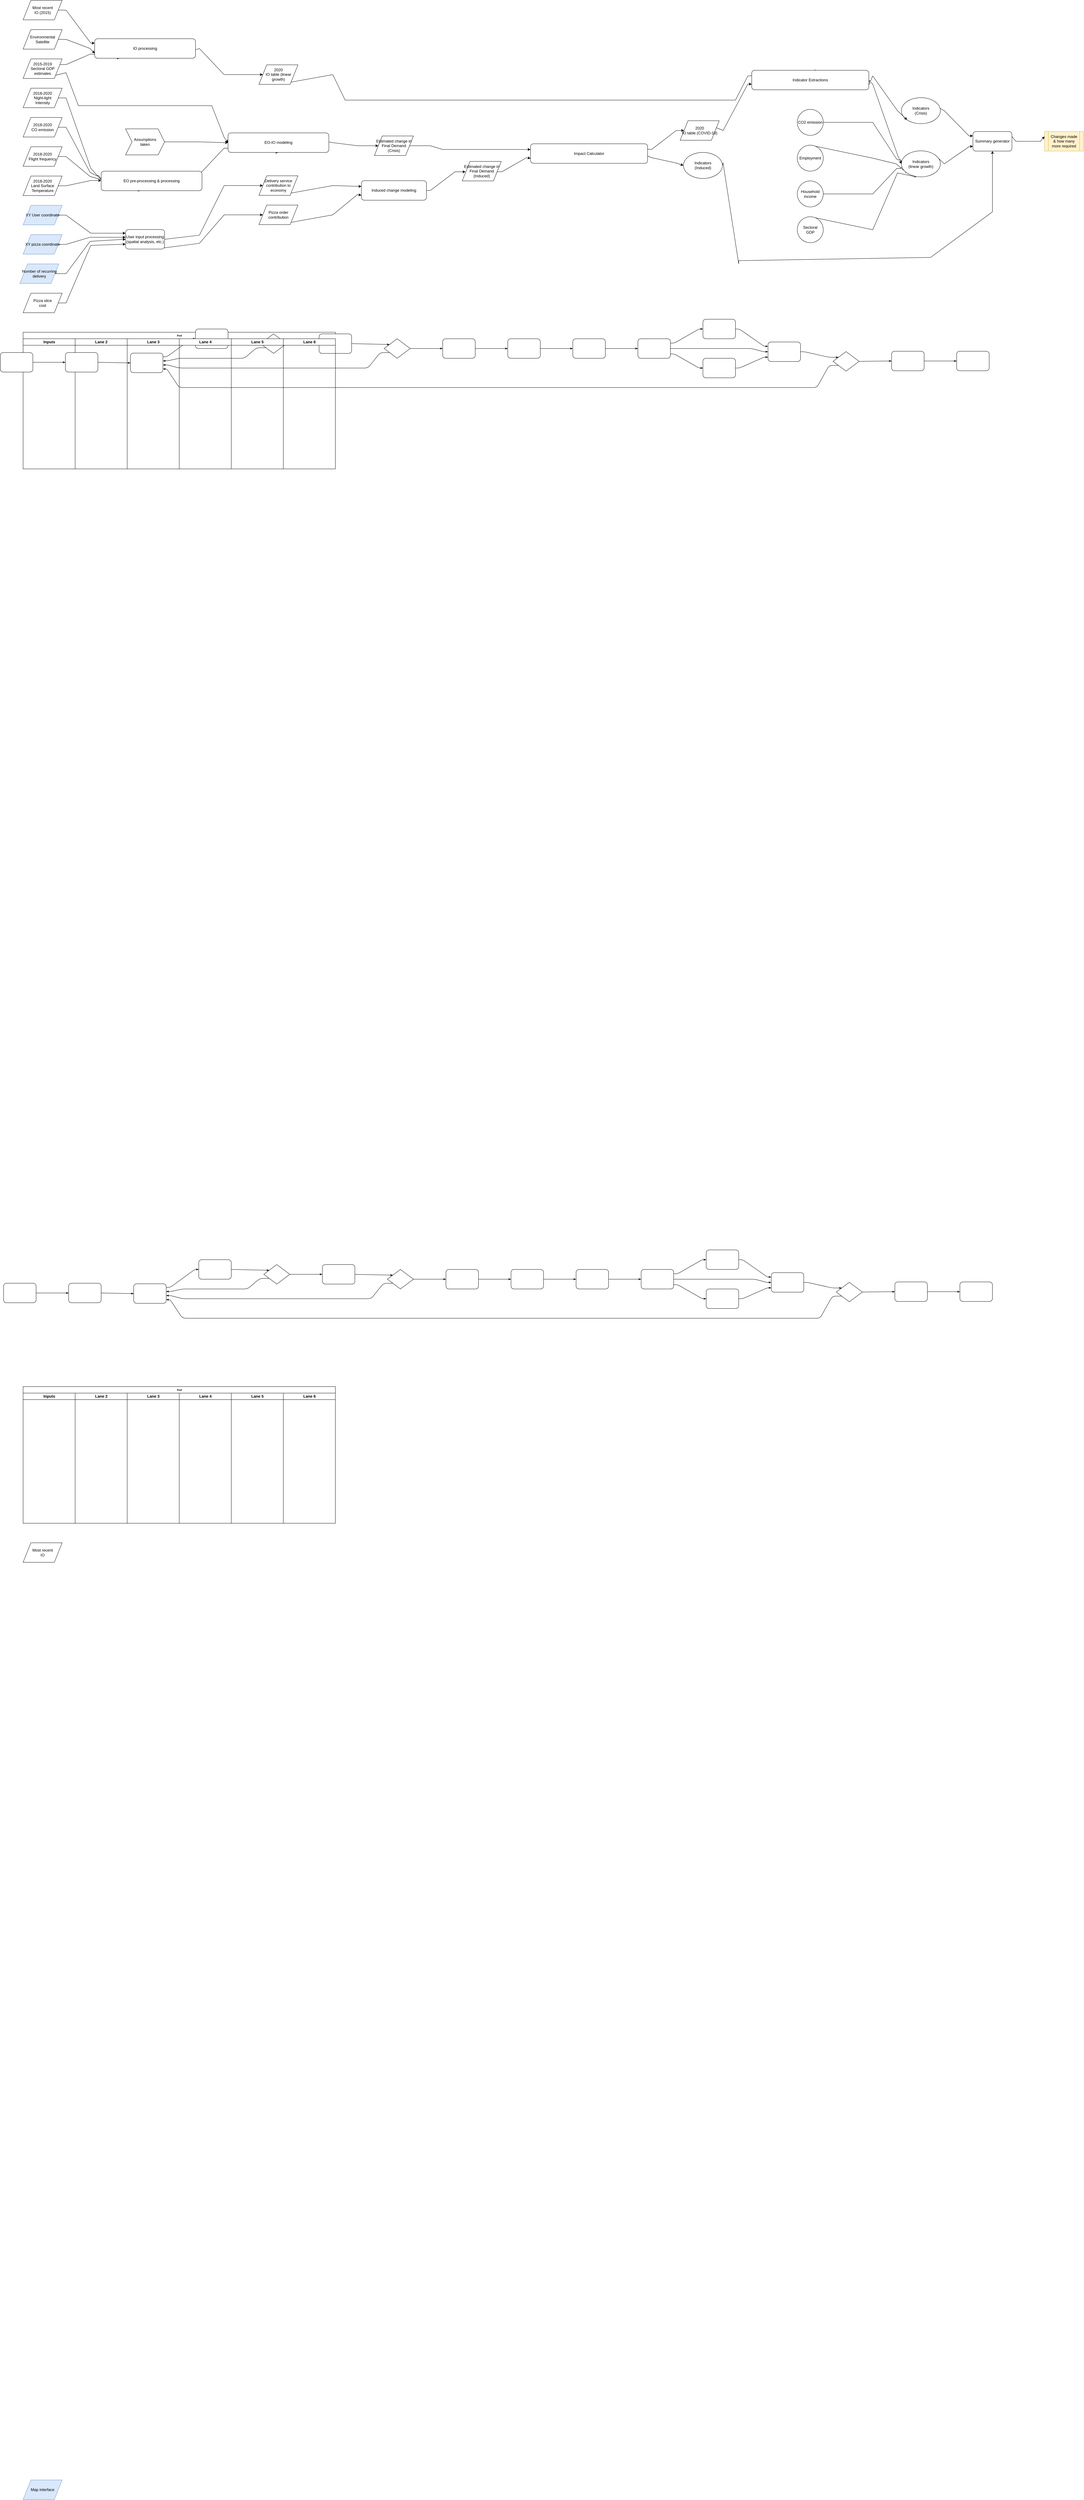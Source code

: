 <mxfile version="13.1.9" type="google"><diagram name="Page-1" id="74e2e168-ea6b-b213-b513-2b3c1d86103e"><mxGraphModel dx="3922" dy="762" grid="1" gridSize="10" guides="1" tooltips="1" connect="1" arrows="1" fold="1" page="1" pageScale="1" pageWidth="2500" pageHeight="1100" background="#ffffff" math="0" shadow="0"><root><mxCell id="0"/><mxCell id="1" parent="0"/><mxCell id="77e6c97f196da883-1" value="Pool" style="swimlane;html=1;childLayout=stackLayout;startSize=20;rounded=0;shadow=0;labelBackgroundColor=none;strokeWidth=1;fontFamily=Verdana;fontSize=8;align=center;" parent="1" vertex="1"><mxGeometry y="1560" width="960" height="420" as="geometry"/></mxCell><mxCell id="77e6c97f196da883-2" value="Inputs" style="swimlane;html=1;startSize=20;" parent="77e6c97f196da883-1" vertex="1"><mxGeometry y="20" width="160" height="400" as="geometry"/></mxCell><mxCell id="77e6c97f196da883-9" value="" style="rounded=1;whiteSpace=wrap;html=1;shadow=0;labelBackgroundColor=none;strokeWidth=1;fontFamily=Verdana;fontSize=8;align=center;" parent="77e6c97f196da883-2" vertex="1"><mxGeometry x="330" y="44.136" width="100" height="60" as="geometry"/></mxCell><mxCell id="77e6c97f196da883-10" value="" style="rounded=1;whiteSpace=wrap;html=1;shadow=0;labelBackgroundColor=none;strokeWidth=1;fontFamily=Verdana;fontSize=8;align=center;" parent="77e6c97f196da883-2" vertex="1"><mxGeometry x="2090" y="60" width="100" height="60" as="geometry"/></mxCell><mxCell id="77e6c97f196da883-26" style="edgeStyle=orthogonalEdgeStyle;rounded=1;html=1;labelBackgroundColor=none;startArrow=none;startFill=0;startSize=5;endArrow=classicThin;endFill=1;endSize=5;jettySize=auto;orthogonalLoop=1;strokeWidth=1;fontFamily=Verdana;fontSize=8;noEdgeStyle=1;orthogonal=1;jumpStyle=arc;" parent="77e6c97f196da883-1" source="77e6c97f196da883-8" target="77e6c97f196da883-11" edge="1"><mxGeometry relative="1" as="geometry"><Array as="points"><mxPoint x="42" y="92.408"/><mxPoint x="118" y="92.408"/></Array></mxGeometry></mxCell><mxCell id="77e6c97f196da883-27" style="edgeStyle=orthogonalEdgeStyle;rounded=1;html=1;labelBackgroundColor=none;startArrow=none;startFill=0;startSize=5;endArrow=classicThin;endFill=1;endSize=5;jettySize=auto;orthogonalLoop=1;strokeWidth=1;fontFamily=Verdana;fontSize=8;noEdgeStyle=1;orthogonal=1;jumpStyle=arc;" parent="77e6c97f196da883-1" source="77e6c97f196da883-11" target="77e6c97f196da883-9" edge="1"><mxGeometry relative="1" as="geometry"><Array as="points"><mxPoint x="242" y="92.408"/><mxPoint x="318" y="94.136"/></Array></mxGeometry></mxCell><mxCell id="77e6c97f196da883-28" style="edgeStyle=orthogonalEdgeStyle;rounded=1;html=1;labelBackgroundColor=none;startArrow=none;startFill=0;startSize=5;endArrow=classicThin;endFill=1;endSize=5;jettySize=auto;orthogonalLoop=1;strokeWidth=1;fontFamily=Verdana;fontSize=8;noEdgeStyle=1;orthogonal=1;jumpStyle=arc;" parent="77e6c97f196da883-1" source="77e6c97f196da883-9" target="77e6c97f196da883-12" edge="1"><mxGeometry relative="1" as="geometry"><Array as="points"><mxPoint x="442" y="75.386"/><mxPoint x="518" y="20"/></Array></mxGeometry></mxCell><mxCell id="77e6c97f196da883-30" style="edgeStyle=orthogonalEdgeStyle;rounded=1;html=1;labelBackgroundColor=none;startArrow=none;startFill=0;startSize=5;endArrow=classicThin;endFill=1;endSize=5;jettySize=auto;orthogonalLoop=1;strokeWidth=1;fontFamily=Verdana;fontSize=8;noEdgeStyle=1;orthogonal=1;jumpStyle=arc;" parent="77e6c97f196da883-1" source="77e6c97f196da883-13" target="77e6c97f196da883-9" edge="1"><mxGeometry relative="1" as="geometry"><Array as="points"><mxPoint x="718" y="47.5"/><mxPoint x="680" y="80"/><mxPoint x="480" y="80"/><mxPoint x="444" y="87.886"/></Array></mxGeometry></mxCell><mxCell id="77e6c97f196da883-31" style="edgeStyle=orthogonalEdgeStyle;rounded=1;html=1;labelBackgroundColor=none;startArrow=none;startFill=0;startSize=5;endArrow=classicThin;endFill=1;endSize=5;jettySize=auto;orthogonalLoop=1;strokeWidth=1;fontFamily=Verdana;fontSize=8;noEdgeStyle=1;orthogonal=1;jumpStyle=arc;" parent="77e6c97f196da883-1" source="77e6c97f196da883-16" target="77e6c97f196da883-9" edge="1"><mxGeometry relative="1" as="geometry"><Array as="points"><mxPoint x="1098" y="62.5"/><mxPoint x="1060" y="110"/><mxPoint x="860" y="110"/><mxPoint x="860" y="110"/><mxPoint x="680" y="110"/><mxPoint x="680" y="110"/><mxPoint x="480" y="110"/><mxPoint x="444" y="100.386"/></Array></mxGeometry></mxCell><mxCell id="77e6c97f196da883-32" style="edgeStyle=orthogonalEdgeStyle;rounded=1;html=1;labelBackgroundColor=none;startArrow=none;startFill=0;startSize=5;endArrow=classicThin;endFill=1;endSize=5;jettySize=auto;orthogonalLoop=1;strokeWidth=1;fontFamily=Verdana;fontSize=8;noEdgeStyle=1;orthogonal=1;jumpStyle=arc;" parent="77e6c97f196da883-1" source="77e6c97f196da883-20" target="77e6c97f196da883-9" edge="1"><mxGeometry relative="1" as="geometry"><Array as="points"><mxPoint x="2478" y="102.002"/><mxPoint x="2440" y="170"/><mxPoint x="2240" y="170"/><mxPoint x="2240" y="170"/><mxPoint x="2040" y="170"/><mxPoint x="2040" y="170"/><mxPoint x="1840" y="170"/><mxPoint x="1840" y="170"/><mxPoint x="1640" y="170"/><mxPoint x="1640" y="170"/><mxPoint x="1440" y="170"/><mxPoint x="1440" y="170"/><mxPoint x="1240" y="170"/><mxPoint x="1240" y="170"/><mxPoint x="1060" y="170"/><mxPoint x="1060" y="170"/><mxPoint x="860" y="170"/><mxPoint x="860" y="170"/><mxPoint x="680" y="170"/><mxPoint x="680" y="170"/><mxPoint x="480" y="170"/><mxPoint x="442" y="112.886"/></Array></mxGeometry></mxCell><mxCell id="77e6c97f196da883-33" style="edgeStyle=orthogonalEdgeStyle;rounded=1;html=1;labelBackgroundColor=none;startArrow=none;startFill=0;startSize=5;endArrow=classicThin;endFill=1;endSize=5;jettySize=auto;orthogonalLoop=1;strokeWidth=1;fontFamily=Verdana;fontSize=8;noEdgeStyle=1;orthogonal=1;jumpStyle=arc;" parent="77e6c97f196da883-1" source="77e6c97f196da883-13" target="77e6c97f196da883-15" edge="1"><mxGeometry relative="1" as="geometry"><Array as="points"><mxPoint x="822" y="35"/><mxPoint x="898" y="35"/></Array></mxGeometry></mxCell><mxCell id="77e6c97f196da883-39" style="edgeStyle=orthogonalEdgeStyle;rounded=1;html=1;labelBackgroundColor=none;startArrow=none;startFill=0;startSize=5;endArrow=classicThin;endFill=1;endSize=5;jettySize=auto;orthogonalLoop=1;strokeWidth=1;fontFamily=Verdana;fontSize=8;noEdgeStyle=1;orthogonal=1;jumpStyle=arc;" parent="77e6c97f196da883-1" source="77e6c97f196da883-20" target="77e6c97f196da883-23" edge="1"><mxGeometry relative="1" as="geometry"><Array as="points"><mxPoint x="2582" y="89.502"/><mxPoint x="2658" y="88.354"/></Array></mxGeometry></mxCell><mxCell id="77e6c97f196da883-40" style="edgeStyle=orthogonalEdgeStyle;rounded=1;html=1;labelBackgroundColor=none;startArrow=none;startFill=0;startSize=5;endArrow=classicThin;endFill=1;endSize=5;jettySize=auto;orthogonalLoop=1;strokeWidth=1;fontFamily=Verdana;fontSize=8;noEdgeStyle=1;orthogonal=1;jumpStyle=arc;" parent="77e6c97f196da883-1" source="77e6c97f196da883-23" target="77e6c97f196da883-24" edge="1"><mxGeometry relative="1" as="geometry"><Array as="points"><mxPoint x="2782" y="88.354"/><mxPoint x="2858" y="88.354"/></Array></mxGeometry></mxCell><mxCell id="107ba76e4e335f99-1" style="edgeStyle=orthogonalEdgeStyle;rounded=1;html=1;labelBackgroundColor=none;startArrow=none;startFill=0;startSize=5;endArrow=classicThin;endFill=1;endSize=5;jettySize=auto;orthogonalLoop=1;strokeWidth=1;fontFamily=Verdana;fontSize=8;noEdgeStyle=1;orthogonal=1;jumpStyle=arc;" parent="77e6c97f196da883-1" source="77e6c97f196da883-17" target="77e6c97f196da883-18" edge="1"><mxGeometry relative="1" as="geometry"><Array as="points"><mxPoint x="1402" y="50"/><mxPoint x="1478" y="50"/></Array></mxGeometry></mxCell><mxCell id="107ba76e4e335f99-2" style="edgeStyle=orthogonalEdgeStyle;rounded=1;html=1;labelBackgroundColor=none;startArrow=none;startFill=0;startSize=5;endArrow=classicThin;endFill=1;endSize=5;jettySize=auto;orthogonalLoop=1;strokeWidth=1;fontFamily=Verdana;fontSize=8;noEdgeStyle=1;orthogonal=1;jumpStyle=arc;" parent="77e6c97f196da883-1" source="77e6c97f196da883-22" target="77e6c97f196da883-14" edge="1"><mxGeometry relative="1" as="geometry"><Array as="points"><mxPoint x="2002" y="33.333"/><mxPoint x="2078" y="-10"/></Array></mxGeometry></mxCell><mxCell id="107ba76e4e335f99-3" style="edgeStyle=orthogonalEdgeStyle;rounded=1;html=1;labelBackgroundColor=none;startArrow=none;startFill=0;startSize=5;endArrow=classicThin;endFill=1;endSize=5;jettySize=auto;orthogonalLoop=1;strokeColor=#000000;strokeWidth=1;fontFamily=Verdana;fontSize=8;fontColor=#000000;noEdgeStyle=1;orthogonal=1;jumpStyle=arc;" parent="77e6c97f196da883-1" source="77e6c97f196da883-22" target="77e6c97f196da883-19" edge="1"><mxGeometry relative="1" as="geometry"><Array as="points"><mxPoint x="2004" y="50"/><mxPoint x="2040" y="50"/><mxPoint x="2240" y="50"/><mxPoint x="2276" y="59.876"/></Array></mxGeometry></mxCell><mxCell id="107ba76e4e335f99-4" style="edgeStyle=orthogonalEdgeStyle;rounded=1;html=1;labelBackgroundColor=none;startArrow=none;startFill=0;startSize=5;endArrow=classicThin;endFill=1;endSize=5;jettySize=auto;orthogonalLoop=1;strokeWidth=1;fontFamily=Verdana;fontSize=8;noEdgeStyle=1;orthogonal=1;jumpStyle=arc;" parent="77e6c97f196da883-1" source="77e6c97f196da883-22" target="77e6c97f196da883-10" edge="1"><mxGeometry relative="1" as="geometry"><Array as="points"><mxPoint x="2002" y="66.667"/><mxPoint x="2078" y="110"/></Array></mxGeometry></mxCell><mxCell id="107ba76e4e335f99-5" style="edgeStyle=orthogonalEdgeStyle;rounded=1;html=1;labelBackgroundColor=none;startArrow=none;startFill=0;startSize=5;endArrow=classicThin;endFill=1;endSize=5;jettySize=auto;orthogonalLoop=1;strokeWidth=1;fontFamily=Verdana;fontSize=8;noEdgeStyle=1;orthogonal=1;jumpStyle=arc;" parent="77e6c97f196da883-1" source="77e6c97f196da883-10" target="77e6c97f196da883-19" edge="1"><mxGeometry relative="1" as="geometry"><Array as="points"><mxPoint x="2202" y="110"/><mxPoint x="2278" y="76.542"/></Array></mxGeometry></mxCell><mxCell id="107ba76e4e335f99-6" style="edgeStyle=orthogonalEdgeStyle;rounded=1;html=1;labelBackgroundColor=none;startArrow=none;startFill=0;startSize=5;endArrow=classicThin;endFill=1;endSize=5;jettySize=auto;orthogonalLoop=1;strokeWidth=1;fontFamily=Verdana;fontSize=8;noEdgeStyle=1;orthogonal=1;jumpStyle=arc;" parent="77e6c97f196da883-1" source="77e6c97f196da883-14" target="77e6c97f196da883-19" edge="1"><mxGeometry relative="1" as="geometry"><Array as="points"><mxPoint x="2202" y="-10"/><mxPoint x="2278" y="43.209"/></Array></mxGeometry></mxCell><mxCell id="77e6c97f196da883-3" value="Lane 2" style="swimlane;html=1;startSize=20;" parent="77e6c97f196da883-1" vertex="1"><mxGeometry x="160" y="20" width="160" height="400" as="geometry"/></mxCell><mxCell id="77e6c97f196da883-11" value="" style="rounded=1;whiteSpace=wrap;html=1;shadow=0;labelBackgroundColor=none;strokeWidth=1;fontFamily=Verdana;fontSize=8;align=center;" parent="77e6c97f196da883-3" vertex="1"><mxGeometry x="-30" y="42.408" width="100" height="60" as="geometry"/></mxCell><mxCell id="77e6c97f196da883-4" value="Lane 3" style="swimlane;html=1;startSize=20;" parent="77e6c97f196da883-1" vertex="1"><mxGeometry x="320" y="20" width="160" height="400" as="geometry"/></mxCell><mxCell id="77e6c97f196da883-12" value="" style="rounded=1;whiteSpace=wrap;html=1;shadow=0;labelBackgroundColor=none;strokeWidth=1;fontFamily=Verdana;fontSize=8;align=center;" parent="77e6c97f196da883-4" vertex="1"><mxGeometry x="210" y="-30" width="100" height="60" as="geometry"/></mxCell><mxCell id="77e6c97f196da883-13" value="" style="rhombus;whiteSpace=wrap;html=1;rounded=0;shadow=0;labelBackgroundColor=none;strokeWidth=1;fontFamily=Verdana;fontSize=8;align=center;" parent="77e6c97f196da883-4" vertex="1"><mxGeometry x="410" y="-15" width="80" height="60" as="geometry"/></mxCell><mxCell id="77e6c97f196da883-14" value="" style="rounded=1;whiteSpace=wrap;html=1;shadow=0;labelBackgroundColor=none;strokeWidth=1;fontFamily=Verdana;fontSize=8;align=center;" parent="77e6c97f196da883-4" vertex="1"><mxGeometry x="1770" y="-60" width="100" height="60" as="geometry"/></mxCell><mxCell id="77e6c97f196da883-29" style="edgeStyle=orthogonalEdgeStyle;rounded=1;html=1;labelBackgroundColor=none;startArrow=none;startFill=0;startSize=5;endArrow=classicThin;endFill=1;endSize=5;jettySize=auto;orthogonalLoop=1;strokeWidth=1;fontFamily=Verdana;fontSize=8;noEdgeStyle=1;orthogonal=1;jumpStyle=arc;" parent="77e6c97f196da883-4" source="77e6c97f196da883-12" target="77e6c97f196da883-13" edge="1"><mxGeometry relative="1" as="geometry"><Array as="points"><mxPoint x="322"/><mxPoint x="398" y="2.5"/></Array></mxGeometry></mxCell><mxCell id="77e6c97f196da883-5" value="Lane 4" style="swimlane;html=1;startSize=20;" parent="77e6c97f196da883-1" vertex="1"><mxGeometry x="480" y="20" width="160" height="400" as="geometry"/></mxCell><mxCell id="77e6c97f196da883-8" value="" style="rounded=1;whiteSpace=wrap;html=1;shadow=0;labelBackgroundColor=none;strokeWidth=1;fontFamily=Verdana;fontSize=8;align=center;" parent="77e6c97f196da883-5" vertex="1"><mxGeometry x="-550" y="42.408" width="100" height="60" as="geometry"/></mxCell><mxCell id="77e6c97f196da883-15" value="" style="rounded=1;whiteSpace=wrap;html=1;shadow=0;labelBackgroundColor=none;strokeWidth=1;fontFamily=Verdana;fontSize=8;align=center;" parent="77e6c97f196da883-5" vertex="1"><mxGeometry x="430" y="-15" width="100" height="60" as="geometry"/></mxCell><mxCell id="77e6c97f196da883-16" value="" style="rhombus;whiteSpace=wrap;html=1;rounded=0;shadow=0;labelBackgroundColor=none;strokeWidth=1;fontFamily=Verdana;fontSize=8;align=center;" parent="77e6c97f196da883-5" vertex="1"><mxGeometry x="630" width="80" height="60" as="geometry"/></mxCell><mxCell id="77e6c97f196da883-17" value="" style="rounded=1;whiteSpace=wrap;html=1;shadow=0;labelBackgroundColor=none;strokeWidth=1;fontFamily=Verdana;fontSize=8;align=center;" parent="77e6c97f196da883-5" vertex="1"><mxGeometry x="810" width="100" height="60" as="geometry"/></mxCell><mxCell id="77e6c97f196da883-19" value="" style="rounded=1;whiteSpace=wrap;html=1;shadow=0;labelBackgroundColor=none;strokeWidth=1;fontFamily=Verdana;fontSize=8;align=center;" parent="77e6c97f196da883-5" vertex="1"><mxGeometry x="1810" y="9.876" width="100" height="60" as="geometry"/></mxCell><mxCell id="77e6c97f196da883-20" value="" style="rhombus;whiteSpace=wrap;html=1;rounded=0;shadow=0;labelBackgroundColor=none;strokeWidth=1;fontFamily=Verdana;fontSize=8;align=center;" parent="77e6c97f196da883-5" vertex="1"><mxGeometry x="2010" y="39.502" width="80" height="60" as="geometry"/></mxCell><mxCell id="77e6c97f196da883-34" style="edgeStyle=orthogonalEdgeStyle;rounded=1;html=1;labelBackgroundColor=none;startArrow=none;startFill=0;startSize=5;endArrow=classicThin;endFill=1;endSize=5;jettySize=auto;orthogonalLoop=1;strokeColor=#000000;strokeWidth=1;fontFamily=Verdana;fontSize=8;fontColor=#000000;noEdgeStyle=1;orthogonal=1;jumpStyle=arc;" parent="77e6c97f196da883-5" source="77e6c97f196da883-15" target="77e6c97f196da883-16" edge="1"><mxGeometry relative="1" as="geometry"><Array as="points"><mxPoint x="542" y="15"/><mxPoint x="618" y="17.5"/></Array></mxGeometry></mxCell><mxCell id="77e6c97f196da883-35" style="edgeStyle=orthogonalEdgeStyle;rounded=1;html=1;labelBackgroundColor=none;startArrow=none;startFill=0;startSize=5;endArrow=classicThin;endFill=1;endSize=5;jettySize=auto;orthogonalLoop=1;strokeWidth=1;fontFamily=Verdana;fontSize=8;noEdgeStyle=1;orthogonal=1;jumpStyle=arc;" parent="77e6c97f196da883-5" source="77e6c97f196da883-16" target="77e6c97f196da883-17" edge="1"><mxGeometry relative="1" as="geometry"><Array as="points"><mxPoint x="722" y="30"/><mxPoint x="798" y="30"/></Array></mxGeometry></mxCell><mxCell id="77e6c97f196da883-36" style="edgeStyle=orthogonalEdgeStyle;rounded=1;html=1;labelBackgroundColor=none;startArrow=none;startFill=0;startSize=5;endArrow=classicThin;endFill=1;endSize=5;jettySize=auto;orthogonalLoop=1;strokeWidth=1;fontFamily=Verdana;fontSize=8;noEdgeStyle=1;orthogonal=1;jumpStyle=arc;" parent="77e6c97f196da883-5" source="77e6c97f196da883-19" target="77e6c97f196da883-20" edge="1"><mxGeometry relative="1" as="geometry"><Array as="points"><mxPoint x="1922" y="39.876"/><mxPoint x="1998" y="57.002"/></Array></mxGeometry></mxCell><mxCell id="77e6c97f196da883-6" value="Lane 5" style="swimlane;html=1;startSize=20;" parent="77e6c97f196da883-1" vertex="1"><mxGeometry x="640" y="20" width="160" height="400" as="geometry"/></mxCell><mxCell id="77e6c97f196da883-18" value="" style="rounded=1;whiteSpace=wrap;html=1;shadow=0;labelBackgroundColor=none;strokeWidth=1;fontFamily=Verdana;fontSize=8;align=center;" parent="77e6c97f196da883-6" vertex="1"><mxGeometry x="850" width="100" height="60" as="geometry"/></mxCell><mxCell id="77e6c97f196da883-21" value="" style="rounded=1;whiteSpace=wrap;html=1;shadow=0;labelBackgroundColor=none;strokeWidth=1;fontFamily=Verdana;fontSize=8;align=center;" parent="77e6c97f196da883-6" vertex="1"><mxGeometry x="1050" width="100" height="60" as="geometry"/></mxCell><mxCell id="77e6c97f196da883-22" value="" style="rounded=1;whiteSpace=wrap;html=1;shadow=0;labelBackgroundColor=none;strokeWidth=1;fontFamily=Verdana;fontSize=8;align=center;" parent="77e6c97f196da883-6" vertex="1"><mxGeometry x="1250" width="100" height="60" as="geometry"/></mxCell><mxCell id="77e6c97f196da883-23" value="" style="rounded=1;whiteSpace=wrap;html=1;shadow=0;labelBackgroundColor=none;strokeWidth=1;fontFamily=Verdana;fontSize=8;align=center;" parent="77e6c97f196da883-6" vertex="1"><mxGeometry x="2030" y="38.354" width="100" height="60" as="geometry"/></mxCell><mxCell id="77e6c97f196da883-37" style="edgeStyle=orthogonalEdgeStyle;rounded=1;html=1;labelBackgroundColor=none;startArrow=none;startFill=0;startSize=5;endArrow=classicThin;endFill=1;endSize=5;jettySize=auto;orthogonalLoop=1;strokeWidth=1;fontFamily=Verdana;fontSize=8;noEdgeStyle=1;orthogonal=1;jumpStyle=arc;" parent="77e6c97f196da883-6" source="77e6c97f196da883-18" target="77e6c97f196da883-21" edge="1"><mxGeometry relative="1" as="geometry"><Array as="points"><mxPoint x="962" y="30"/><mxPoint x="1038" y="30"/></Array></mxGeometry></mxCell><mxCell id="77e6c97f196da883-38" style="edgeStyle=orthogonalEdgeStyle;rounded=1;html=1;labelBackgroundColor=none;startArrow=none;startFill=0;startSize=5;endArrow=classicThin;endFill=1;endSize=5;jettySize=auto;orthogonalLoop=1;strokeWidth=1;fontFamily=Verdana;fontSize=8;noEdgeStyle=1;orthogonal=1;jumpStyle=arc;" parent="77e6c97f196da883-6" source="77e6c97f196da883-21" target="77e6c97f196da883-22" edge="1"><mxGeometry relative="1" as="geometry"><Array as="points"><mxPoint x="1162" y="30"/><mxPoint x="1238" y="30"/></Array></mxGeometry></mxCell><mxCell id="77e6c97f196da883-7" value="Lane 6" style="swimlane;html=1;startSize=20;" parent="77e6c97f196da883-1" vertex="1"><mxGeometry x="800" y="20" width="160" height="400" as="geometry"/></mxCell><mxCell id="77e6c97f196da883-24" value="" style="rounded=1;whiteSpace=wrap;html=1;shadow=0;labelBackgroundColor=none;strokeWidth=1;fontFamily=Verdana;fontSize=8;align=center;" parent="77e6c97f196da883-7" vertex="1"><mxGeometry x="2070" y="38.354" width="100" height="60" as="geometry"/></mxCell><mxCell id="MvzuVaseZckby7HME6ZV-96" style="edgeStyle=orthogonalEdgeStyle;rounded=0;orthogonalLoop=1;jettySize=auto;html=1;exitX=1;exitY=0.5;exitDx=0;exitDy=0;entryX=0;entryY=0.75;entryDx=0;entryDy=0;noEdgeStyle=1;orthogonal=1;jumpStyle=arc;" edge="1" parent="1" source="MvzuVaseZckby7HME6ZV-2" target="MvzuVaseZckby7HME6ZV-82"><mxGeometry relative="1" as="geometry"><Array as="points"><mxPoint x="132" y="660"/><mxPoint x="206" y="688.036"/></Array></mxGeometry></mxCell><mxCell id="MvzuVaseZckby7HME6ZV-2" value="Environmental&lt;br&gt;Satellite" style="shape=parallelogram;perimeter=parallelogramPerimeter;whiteSpace=wrap;html=1;" vertex="1" parent="1"><mxGeometry y="630" width="120" height="60" as="geometry"/></mxCell><mxCell id="MvzuVaseZckby7HME6ZV-89" style="edgeStyle=orthogonalEdgeStyle;rounded=0;orthogonalLoop=1;jettySize=auto;html=1;exitX=1;exitY=0.5;exitDx=0;exitDy=0;noEdgeStyle=1;orthogonal=1;jumpStyle=arc;" edge="1" parent="1" source="MvzuVaseZckby7HME6ZV-3" target="MvzuVaseZckby7HME6ZV-85"><mxGeometry relative="1" as="geometry"><Array as="points"><mxPoint x="132" y="1110"/><mxPoint x="208" y="1093.75"/></Array></mxGeometry></mxCell><mxCell id="MvzuVaseZckby7HME6ZV-3" value="2018-2020&lt;br&gt;Land Surface&lt;br&gt;Temperature" style="shape=parallelogram;perimeter=parallelogramPerimeter;whiteSpace=wrap;html=1;" vertex="1" parent="1"><mxGeometry y="1080" width="120" height="60" as="geometry"/></mxCell><mxCell id="MvzuVaseZckby7HME6ZV-4" value="Pool" style="swimlane;html=1;childLayout=stackLayout;startSize=20;rounded=0;shadow=0;labelBackgroundColor=none;strokeWidth=1;fontFamily=Verdana;fontSize=8;align=center;" vertex="1" parent="1"><mxGeometry y="4800" width="960" height="420" as="geometry"/></mxCell><mxCell id="MvzuVaseZckby7HME6ZV-5" value="Inputs" style="swimlane;html=1;startSize=20;" vertex="1" parent="MvzuVaseZckby7HME6ZV-4"><mxGeometry y="20" width="160" height="400" as="geometry"/></mxCell><mxCell id="MvzuVaseZckby7HME6ZV-6" value="" style="rounded=1;whiteSpace=wrap;html=1;shadow=0;labelBackgroundColor=none;strokeWidth=1;fontFamily=Verdana;fontSize=8;align=center;" vertex="1" parent="MvzuVaseZckby7HME6ZV-5"><mxGeometry x="340" y="-335.864" width="100" height="60" as="geometry"/></mxCell><mxCell id="MvzuVaseZckby7HME6ZV-7" value="" style="rounded=1;whiteSpace=wrap;html=1;shadow=0;labelBackgroundColor=none;strokeWidth=1;fontFamily=Verdana;fontSize=8;align=center;" vertex="1" parent="MvzuVaseZckby7HME6ZV-5"><mxGeometry x="2100" y="-320" width="100" height="60" as="geometry"/></mxCell><mxCell id="MvzuVaseZckby7HME6ZV-8" value="Most recent&lt;br&gt;IO" style="shape=parallelogram;perimeter=parallelogramPerimeter;whiteSpace=wrap;html=1;" vertex="1" parent="MvzuVaseZckby7HME6ZV-5"><mxGeometry y="460" width="120" height="60" as="geometry"/></mxCell><mxCell id="MvzuVaseZckby7HME6ZV-9" style="edgeStyle=orthogonalEdgeStyle;rounded=1;html=1;labelBackgroundColor=none;startArrow=none;startFill=0;startSize=5;endArrow=classicThin;endFill=1;endSize=5;jettySize=auto;orthogonalLoop=1;strokeWidth=1;fontFamily=Verdana;fontSize=8;noEdgeStyle=1;orthogonal=1;jumpStyle=arc;" edge="1" parent="MvzuVaseZckby7HME6ZV-4" source="MvzuVaseZckby7HME6ZV-32" target="MvzuVaseZckby7HME6ZV-25"><mxGeometry relative="1" as="geometry"><Array as="points"><mxPoint x="52" y="-287.592"/><mxPoint x="128" y="-287.592"/></Array></mxGeometry></mxCell><mxCell id="MvzuVaseZckby7HME6ZV-10" style="edgeStyle=orthogonalEdgeStyle;rounded=1;html=1;labelBackgroundColor=none;startArrow=none;startFill=0;startSize=5;endArrow=classicThin;endFill=1;endSize=5;jettySize=auto;orthogonalLoop=1;strokeWidth=1;fontFamily=Verdana;fontSize=8;noEdgeStyle=1;orthogonal=1;jumpStyle=arc;" edge="1" parent="MvzuVaseZckby7HME6ZV-4" source="MvzuVaseZckby7HME6ZV-25" target="MvzuVaseZckby7HME6ZV-6"><mxGeometry relative="1" as="geometry"><Array as="points"><mxPoint x="252" y="-287.592"/><mxPoint x="328" y="-285.864"/></Array></mxGeometry></mxCell><mxCell id="MvzuVaseZckby7HME6ZV-11" style="edgeStyle=orthogonalEdgeStyle;rounded=1;html=1;labelBackgroundColor=none;startArrow=none;startFill=0;startSize=5;endArrow=classicThin;endFill=1;endSize=5;jettySize=auto;orthogonalLoop=1;strokeWidth=1;fontFamily=Verdana;fontSize=8;noEdgeStyle=1;orthogonal=1;jumpStyle=arc;" edge="1" parent="MvzuVaseZckby7HME6ZV-4" source="MvzuVaseZckby7HME6ZV-6" target="MvzuVaseZckby7HME6ZV-27"><mxGeometry relative="1" as="geometry"><Array as="points"><mxPoint x="452" y="-304.614"/><mxPoint x="528" y="-360"/></Array></mxGeometry></mxCell><mxCell id="MvzuVaseZckby7HME6ZV-12" style="edgeStyle=orthogonalEdgeStyle;rounded=1;html=1;labelBackgroundColor=none;startArrow=none;startFill=0;startSize=5;endArrow=classicThin;endFill=1;endSize=5;jettySize=auto;orthogonalLoop=1;strokeWidth=1;fontFamily=Verdana;fontSize=8;noEdgeStyle=1;orthogonal=1;jumpStyle=arc;" edge="1" parent="MvzuVaseZckby7HME6ZV-4" source="MvzuVaseZckby7HME6ZV-28" target="MvzuVaseZckby7HME6ZV-6"><mxGeometry relative="1" as="geometry"><Array as="points"><mxPoint x="728" y="-332.5"/><mxPoint x="690" y="-300"/><mxPoint x="490" y="-300"/><mxPoint x="454" y="-292.114"/></Array></mxGeometry></mxCell><mxCell id="MvzuVaseZckby7HME6ZV-13" style="edgeStyle=orthogonalEdgeStyle;rounded=1;html=1;labelBackgroundColor=none;startArrow=none;startFill=0;startSize=5;endArrow=classicThin;endFill=1;endSize=5;jettySize=auto;orthogonalLoop=1;strokeWidth=1;fontFamily=Verdana;fontSize=8;noEdgeStyle=1;orthogonal=1;jumpStyle=arc;" edge="1" parent="MvzuVaseZckby7HME6ZV-4" source="MvzuVaseZckby7HME6ZV-34" target="MvzuVaseZckby7HME6ZV-6"><mxGeometry relative="1" as="geometry"><Array as="points"><mxPoint x="1108" y="-317.5"/><mxPoint x="1070" y="-270"/><mxPoint x="870" y="-270"/><mxPoint x="870" y="-270"/><mxPoint x="690" y="-270"/><mxPoint x="690" y="-270"/><mxPoint x="490" y="-270"/><mxPoint x="454" y="-279.614"/></Array></mxGeometry></mxCell><mxCell id="MvzuVaseZckby7HME6ZV-14" style="edgeStyle=orthogonalEdgeStyle;rounded=1;html=1;labelBackgroundColor=none;startArrow=none;startFill=0;startSize=5;endArrow=classicThin;endFill=1;endSize=5;jettySize=auto;orthogonalLoop=1;strokeWidth=1;fontFamily=Verdana;fontSize=8;noEdgeStyle=1;orthogonal=1;jumpStyle=arc;" edge="1" parent="MvzuVaseZckby7HME6ZV-4" source="MvzuVaseZckby7HME6ZV-37" target="MvzuVaseZckby7HME6ZV-6"><mxGeometry relative="1" as="geometry"><Array as="points"><mxPoint x="2488" y="-277.998"/><mxPoint x="2450" y="-210"/><mxPoint x="2250" y="-210"/><mxPoint x="2250" y="-210"/><mxPoint x="2050" y="-210"/><mxPoint x="2050" y="-210"/><mxPoint x="1850" y="-210"/><mxPoint x="1850" y="-210"/><mxPoint x="1650" y="-210"/><mxPoint x="1650" y="-210"/><mxPoint x="1450" y="-210"/><mxPoint x="1450" y="-210"/><mxPoint x="1250" y="-210"/><mxPoint x="1250" y="-210"/><mxPoint x="1070" y="-210"/><mxPoint x="1070" y="-210"/><mxPoint x="870" y="-210"/><mxPoint x="870" y="-210"/><mxPoint x="690" y="-210"/><mxPoint x="690" y="-210"/><mxPoint x="490" y="-210"/><mxPoint x="452" y="-267.114"/></Array></mxGeometry></mxCell><mxCell id="MvzuVaseZckby7HME6ZV-15" style="edgeStyle=orthogonalEdgeStyle;rounded=1;html=1;labelBackgroundColor=none;startArrow=none;startFill=0;startSize=5;endArrow=classicThin;endFill=1;endSize=5;jettySize=auto;orthogonalLoop=1;strokeWidth=1;fontFamily=Verdana;fontSize=8;noEdgeStyle=1;orthogonal=1;jumpStyle=arc;" edge="1" parent="MvzuVaseZckby7HME6ZV-4" source="MvzuVaseZckby7HME6ZV-28" target="MvzuVaseZckby7HME6ZV-33"><mxGeometry relative="1" as="geometry"><Array as="points"><mxPoint x="832" y="-345"/><mxPoint x="908" y="-345"/></Array></mxGeometry></mxCell><mxCell id="MvzuVaseZckby7HME6ZV-16" style="edgeStyle=orthogonalEdgeStyle;rounded=1;html=1;labelBackgroundColor=none;startArrow=none;startFill=0;startSize=5;endArrow=classicThin;endFill=1;endSize=5;jettySize=auto;orthogonalLoop=1;strokeWidth=1;fontFamily=Verdana;fontSize=8;noEdgeStyle=1;orthogonal=1;jumpStyle=arc;" edge="1" parent="MvzuVaseZckby7HME6ZV-4" source="MvzuVaseZckby7HME6ZV-37" target="MvzuVaseZckby7HME6ZV-45"><mxGeometry relative="1" as="geometry"><Array as="points"><mxPoint x="2592" y="-290.498"/><mxPoint x="2668" y="-291.646"/></Array></mxGeometry></mxCell><mxCell id="MvzuVaseZckby7HME6ZV-17" style="edgeStyle=orthogonalEdgeStyle;rounded=1;html=1;labelBackgroundColor=none;startArrow=none;startFill=0;startSize=5;endArrow=classicThin;endFill=1;endSize=5;jettySize=auto;orthogonalLoop=1;strokeWidth=1;fontFamily=Verdana;fontSize=8;noEdgeStyle=1;orthogonal=1;jumpStyle=arc;" edge="1" parent="MvzuVaseZckby7HME6ZV-4" source="MvzuVaseZckby7HME6ZV-45" target="MvzuVaseZckby7HME6ZV-49"><mxGeometry relative="1" as="geometry"><Array as="points"><mxPoint x="2792" y="-291.646"/><mxPoint x="2868" y="-291.646"/></Array></mxGeometry></mxCell><mxCell id="MvzuVaseZckby7HME6ZV-18" style="edgeStyle=orthogonalEdgeStyle;rounded=1;html=1;labelBackgroundColor=none;startArrow=none;startFill=0;startSize=5;endArrow=classicThin;endFill=1;endSize=5;jettySize=auto;orthogonalLoop=1;strokeWidth=1;fontFamily=Verdana;fontSize=8;noEdgeStyle=1;orthogonal=1;jumpStyle=arc;" edge="1" parent="MvzuVaseZckby7HME6ZV-4" source="MvzuVaseZckby7HME6ZV-35" target="MvzuVaseZckby7HME6ZV-42"><mxGeometry relative="1" as="geometry"><Array as="points"><mxPoint x="1412" y="-330"/><mxPoint x="1488" y="-330"/></Array></mxGeometry></mxCell><mxCell id="MvzuVaseZckby7HME6ZV-19" style="edgeStyle=orthogonalEdgeStyle;rounded=1;html=1;labelBackgroundColor=none;startArrow=none;startFill=0;startSize=5;endArrow=classicThin;endFill=1;endSize=5;jettySize=auto;orthogonalLoop=1;strokeWidth=1;fontFamily=Verdana;fontSize=8;noEdgeStyle=1;orthogonal=1;jumpStyle=arc;" edge="1" parent="MvzuVaseZckby7HME6ZV-4" source="MvzuVaseZckby7HME6ZV-44" target="MvzuVaseZckby7HME6ZV-29"><mxGeometry relative="1" as="geometry"><Array as="points"><mxPoint x="2012" y="-346.667"/><mxPoint x="2088" y="-390"/></Array></mxGeometry></mxCell><mxCell id="MvzuVaseZckby7HME6ZV-20" style="edgeStyle=orthogonalEdgeStyle;rounded=1;html=1;labelBackgroundColor=none;startArrow=none;startFill=0;startSize=5;endArrow=classicThin;endFill=1;endSize=5;jettySize=auto;orthogonalLoop=1;strokeColor=#000000;strokeWidth=1;fontFamily=Verdana;fontSize=8;fontColor=#000000;noEdgeStyle=1;orthogonal=1;jumpStyle=arc;" edge="1" parent="MvzuVaseZckby7HME6ZV-4" source="MvzuVaseZckby7HME6ZV-44" target="MvzuVaseZckby7HME6ZV-36"><mxGeometry relative="1" as="geometry"><Array as="points"><mxPoint x="2014" y="-330"/><mxPoint x="2050" y="-330"/><mxPoint x="2250" y="-330"/><mxPoint x="2286" y="-320.124"/></Array></mxGeometry></mxCell><mxCell id="MvzuVaseZckby7HME6ZV-21" style="edgeStyle=orthogonalEdgeStyle;rounded=1;html=1;labelBackgroundColor=none;startArrow=none;startFill=0;startSize=5;endArrow=classicThin;endFill=1;endSize=5;jettySize=auto;orthogonalLoop=1;strokeWidth=1;fontFamily=Verdana;fontSize=8;noEdgeStyle=1;orthogonal=1;jumpStyle=arc;" edge="1" parent="MvzuVaseZckby7HME6ZV-4" source="MvzuVaseZckby7HME6ZV-44" target="MvzuVaseZckby7HME6ZV-7"><mxGeometry relative="1" as="geometry"><Array as="points"><mxPoint x="2012" y="-313.333"/><mxPoint x="2088" y="-270"/></Array></mxGeometry></mxCell><mxCell id="MvzuVaseZckby7HME6ZV-22" style="edgeStyle=orthogonalEdgeStyle;rounded=1;html=1;labelBackgroundColor=none;startArrow=none;startFill=0;startSize=5;endArrow=classicThin;endFill=1;endSize=5;jettySize=auto;orthogonalLoop=1;strokeWidth=1;fontFamily=Verdana;fontSize=8;noEdgeStyle=1;orthogonal=1;jumpStyle=arc;" edge="1" parent="MvzuVaseZckby7HME6ZV-4" source="MvzuVaseZckby7HME6ZV-7" target="MvzuVaseZckby7HME6ZV-36"><mxGeometry relative="1" as="geometry"><Array as="points"><mxPoint x="2212" y="-270"/><mxPoint x="2288" y="-303.458"/></Array></mxGeometry></mxCell><mxCell id="MvzuVaseZckby7HME6ZV-23" style="edgeStyle=orthogonalEdgeStyle;rounded=1;html=1;labelBackgroundColor=none;startArrow=none;startFill=0;startSize=5;endArrow=classicThin;endFill=1;endSize=5;jettySize=auto;orthogonalLoop=1;strokeWidth=1;fontFamily=Verdana;fontSize=8;noEdgeStyle=1;orthogonal=1;jumpStyle=arc;" edge="1" parent="MvzuVaseZckby7HME6ZV-4" source="MvzuVaseZckby7HME6ZV-29" target="MvzuVaseZckby7HME6ZV-36"><mxGeometry relative="1" as="geometry"><Array as="points"><mxPoint x="2212" y="-390"/><mxPoint x="2288" y="-336.791"/></Array></mxGeometry></mxCell><mxCell id="MvzuVaseZckby7HME6ZV-24" value="Lane 2" style="swimlane;html=1;startSize=20;" vertex="1" parent="MvzuVaseZckby7HME6ZV-4"><mxGeometry x="160" y="20" width="160" height="400" as="geometry"/></mxCell><mxCell id="MvzuVaseZckby7HME6ZV-25" value="" style="rounded=1;whiteSpace=wrap;html=1;shadow=0;labelBackgroundColor=none;strokeWidth=1;fontFamily=Verdana;fontSize=8;align=center;" vertex="1" parent="MvzuVaseZckby7HME6ZV-24"><mxGeometry x="-20" y="-337.592" width="100" height="60" as="geometry"/></mxCell><mxCell id="MvzuVaseZckby7HME6ZV-26" value="Lane 3" style="swimlane;html=1;startSize=20;" vertex="1" parent="MvzuVaseZckby7HME6ZV-4"><mxGeometry x="320" y="20" width="160" height="400" as="geometry"/></mxCell><mxCell id="MvzuVaseZckby7HME6ZV-27" value="" style="rounded=1;whiteSpace=wrap;html=1;shadow=0;labelBackgroundColor=none;strokeWidth=1;fontFamily=Verdana;fontSize=8;align=center;" vertex="1" parent="MvzuVaseZckby7HME6ZV-26"><mxGeometry x="220" y="-410" width="100" height="60" as="geometry"/></mxCell><mxCell id="MvzuVaseZckby7HME6ZV-28" value="" style="rhombus;whiteSpace=wrap;html=1;rounded=0;shadow=0;labelBackgroundColor=none;strokeWidth=1;fontFamily=Verdana;fontSize=8;align=center;" vertex="1" parent="MvzuVaseZckby7HME6ZV-26"><mxGeometry x="420" y="-395" width="80" height="60" as="geometry"/></mxCell><mxCell id="MvzuVaseZckby7HME6ZV-29" value="" style="rounded=1;whiteSpace=wrap;html=1;shadow=0;labelBackgroundColor=none;strokeWidth=1;fontFamily=Verdana;fontSize=8;align=center;" vertex="1" parent="MvzuVaseZckby7HME6ZV-26"><mxGeometry x="1780" y="-440" width="100" height="60" as="geometry"/></mxCell><mxCell id="MvzuVaseZckby7HME6ZV-30" style="edgeStyle=orthogonalEdgeStyle;rounded=1;html=1;labelBackgroundColor=none;startArrow=none;startFill=0;startSize=5;endArrow=classicThin;endFill=1;endSize=5;jettySize=auto;orthogonalLoop=1;strokeWidth=1;fontFamily=Verdana;fontSize=8;noEdgeStyle=1;orthogonal=1;jumpStyle=arc;" edge="1" parent="MvzuVaseZckby7HME6ZV-26" source="MvzuVaseZckby7HME6ZV-27" target="MvzuVaseZckby7HME6ZV-28"><mxGeometry relative="1" as="geometry"><Array as="points"><mxPoint x="332" y="-380"/><mxPoint x="408" y="-377.5"/></Array></mxGeometry></mxCell><mxCell id="MvzuVaseZckby7HME6ZV-31" value="Lane 4" style="swimlane;html=1;startSize=20;" vertex="1" parent="MvzuVaseZckby7HME6ZV-4"><mxGeometry x="480" y="20" width="160" height="400" as="geometry"/></mxCell><mxCell id="MvzuVaseZckby7HME6ZV-32" value="" style="rounded=1;whiteSpace=wrap;html=1;shadow=0;labelBackgroundColor=none;strokeWidth=1;fontFamily=Verdana;fontSize=8;align=center;" vertex="1" parent="MvzuVaseZckby7HME6ZV-31"><mxGeometry x="-540" y="-337.592" width="100" height="60" as="geometry"/></mxCell><mxCell id="MvzuVaseZckby7HME6ZV-33" value="" style="rounded=1;whiteSpace=wrap;html=1;shadow=0;labelBackgroundColor=none;strokeWidth=1;fontFamily=Verdana;fontSize=8;align=center;" vertex="1" parent="MvzuVaseZckby7HME6ZV-31"><mxGeometry x="440" y="-395" width="100" height="60" as="geometry"/></mxCell><mxCell id="MvzuVaseZckby7HME6ZV-34" value="" style="rhombus;whiteSpace=wrap;html=1;rounded=0;shadow=0;labelBackgroundColor=none;strokeWidth=1;fontFamily=Verdana;fontSize=8;align=center;" vertex="1" parent="MvzuVaseZckby7HME6ZV-31"><mxGeometry x="640" y="-380" width="80" height="60" as="geometry"/></mxCell><mxCell id="MvzuVaseZckby7HME6ZV-35" value="" style="rounded=1;whiteSpace=wrap;html=1;shadow=0;labelBackgroundColor=none;strokeWidth=1;fontFamily=Verdana;fontSize=8;align=center;" vertex="1" parent="MvzuVaseZckby7HME6ZV-31"><mxGeometry x="820" y="-380" width="100" height="60" as="geometry"/></mxCell><mxCell id="MvzuVaseZckby7HME6ZV-36" value="" style="rounded=1;whiteSpace=wrap;html=1;shadow=0;labelBackgroundColor=none;strokeWidth=1;fontFamily=Verdana;fontSize=8;align=center;" vertex="1" parent="MvzuVaseZckby7HME6ZV-31"><mxGeometry x="1820" y="-370.124" width="100" height="60" as="geometry"/></mxCell><mxCell id="MvzuVaseZckby7HME6ZV-37" value="" style="rhombus;whiteSpace=wrap;html=1;rounded=0;shadow=0;labelBackgroundColor=none;strokeWidth=1;fontFamily=Verdana;fontSize=8;align=center;" vertex="1" parent="MvzuVaseZckby7HME6ZV-31"><mxGeometry x="2020" y="-340.498" width="80" height="60" as="geometry"/></mxCell><mxCell id="MvzuVaseZckby7HME6ZV-38" style="edgeStyle=orthogonalEdgeStyle;rounded=1;html=1;labelBackgroundColor=none;startArrow=none;startFill=0;startSize=5;endArrow=classicThin;endFill=1;endSize=5;jettySize=auto;orthogonalLoop=1;strokeColor=#000000;strokeWidth=1;fontFamily=Verdana;fontSize=8;fontColor=#000000;noEdgeStyle=1;orthogonal=1;jumpStyle=arc;" edge="1" parent="MvzuVaseZckby7HME6ZV-31" source="MvzuVaseZckby7HME6ZV-33" target="MvzuVaseZckby7HME6ZV-34"><mxGeometry relative="1" as="geometry"><Array as="points"><mxPoint x="552" y="-365"/><mxPoint x="628" y="-362.5"/></Array></mxGeometry></mxCell><mxCell id="MvzuVaseZckby7HME6ZV-39" style="edgeStyle=orthogonalEdgeStyle;rounded=1;html=1;labelBackgroundColor=none;startArrow=none;startFill=0;startSize=5;endArrow=classicThin;endFill=1;endSize=5;jettySize=auto;orthogonalLoop=1;strokeWidth=1;fontFamily=Verdana;fontSize=8;noEdgeStyle=1;orthogonal=1;jumpStyle=arc;" edge="1" parent="MvzuVaseZckby7HME6ZV-31" source="MvzuVaseZckby7HME6ZV-34" target="MvzuVaseZckby7HME6ZV-35"><mxGeometry relative="1" as="geometry"><Array as="points"><mxPoint x="732" y="-350"/><mxPoint x="808" y="-350"/></Array></mxGeometry></mxCell><mxCell id="MvzuVaseZckby7HME6ZV-40" style="edgeStyle=orthogonalEdgeStyle;rounded=1;html=1;labelBackgroundColor=none;startArrow=none;startFill=0;startSize=5;endArrow=classicThin;endFill=1;endSize=5;jettySize=auto;orthogonalLoop=1;strokeWidth=1;fontFamily=Verdana;fontSize=8;noEdgeStyle=1;orthogonal=1;jumpStyle=arc;" edge="1" parent="MvzuVaseZckby7HME6ZV-31" source="MvzuVaseZckby7HME6ZV-36" target="MvzuVaseZckby7HME6ZV-37"><mxGeometry relative="1" as="geometry"><Array as="points"><mxPoint x="1932" y="-340.124"/><mxPoint x="2008" y="-322.998"/></Array></mxGeometry></mxCell><mxCell id="MvzuVaseZckby7HME6ZV-41" value="Lane 5" style="swimlane;html=1;startSize=20;" vertex="1" parent="MvzuVaseZckby7HME6ZV-4"><mxGeometry x="640" y="20" width="160" height="400" as="geometry"/></mxCell><mxCell id="MvzuVaseZckby7HME6ZV-42" value="" style="rounded=1;whiteSpace=wrap;html=1;shadow=0;labelBackgroundColor=none;strokeWidth=1;fontFamily=Verdana;fontSize=8;align=center;" vertex="1" parent="MvzuVaseZckby7HME6ZV-41"><mxGeometry x="860" y="-380" width="100" height="60" as="geometry"/></mxCell><mxCell id="MvzuVaseZckby7HME6ZV-43" value="" style="rounded=1;whiteSpace=wrap;html=1;shadow=0;labelBackgroundColor=none;strokeWidth=1;fontFamily=Verdana;fontSize=8;align=center;" vertex="1" parent="MvzuVaseZckby7HME6ZV-41"><mxGeometry x="1060" y="-380" width="100" height="60" as="geometry"/></mxCell><mxCell id="MvzuVaseZckby7HME6ZV-44" value="" style="rounded=1;whiteSpace=wrap;html=1;shadow=0;labelBackgroundColor=none;strokeWidth=1;fontFamily=Verdana;fontSize=8;align=center;" vertex="1" parent="MvzuVaseZckby7HME6ZV-41"><mxGeometry x="1260" y="-380" width="100" height="60" as="geometry"/></mxCell><mxCell id="MvzuVaseZckby7HME6ZV-45" value="" style="rounded=1;whiteSpace=wrap;html=1;shadow=0;labelBackgroundColor=none;strokeWidth=1;fontFamily=Verdana;fontSize=8;align=center;" vertex="1" parent="MvzuVaseZckby7HME6ZV-41"><mxGeometry x="2040" y="-341.646" width="100" height="60" as="geometry"/></mxCell><mxCell id="MvzuVaseZckby7HME6ZV-46" style="edgeStyle=orthogonalEdgeStyle;rounded=1;html=1;labelBackgroundColor=none;startArrow=none;startFill=0;startSize=5;endArrow=classicThin;endFill=1;endSize=5;jettySize=auto;orthogonalLoop=1;strokeWidth=1;fontFamily=Verdana;fontSize=8;noEdgeStyle=1;orthogonal=1;jumpStyle=arc;" edge="1" parent="MvzuVaseZckby7HME6ZV-41" source="MvzuVaseZckby7HME6ZV-42" target="MvzuVaseZckby7HME6ZV-43"><mxGeometry relative="1" as="geometry"><Array as="points"><mxPoint x="972" y="-350"/><mxPoint x="1048" y="-350"/></Array></mxGeometry></mxCell><mxCell id="MvzuVaseZckby7HME6ZV-47" style="edgeStyle=orthogonalEdgeStyle;rounded=1;html=1;labelBackgroundColor=none;startArrow=none;startFill=0;startSize=5;endArrow=classicThin;endFill=1;endSize=5;jettySize=auto;orthogonalLoop=1;strokeWidth=1;fontFamily=Verdana;fontSize=8;noEdgeStyle=1;orthogonal=1;jumpStyle=arc;" edge="1" parent="MvzuVaseZckby7HME6ZV-41" source="MvzuVaseZckby7HME6ZV-43" target="MvzuVaseZckby7HME6ZV-44"><mxGeometry relative="1" as="geometry"><Array as="points"><mxPoint x="1172" y="-350"/><mxPoint x="1248" y="-350"/></Array></mxGeometry></mxCell><mxCell id="MvzuVaseZckby7HME6ZV-48" value="Lane 6" style="swimlane;html=1;startSize=20;" vertex="1" parent="MvzuVaseZckby7HME6ZV-4"><mxGeometry x="800" y="20" width="160" height="400" as="geometry"/></mxCell><mxCell id="MvzuVaseZckby7HME6ZV-49" value="" style="rounded=1;whiteSpace=wrap;html=1;shadow=0;labelBackgroundColor=none;strokeWidth=1;fontFamily=Verdana;fontSize=8;align=center;" vertex="1" parent="MvzuVaseZckby7HME6ZV-48"><mxGeometry x="2080" y="-341.646" width="100" height="60" as="geometry"/></mxCell><mxCell id="MvzuVaseZckby7HME6ZV-90" style="edgeStyle=orthogonalEdgeStyle;rounded=0;orthogonalLoop=1;jettySize=auto;html=1;exitX=1;exitY=0.5;exitDx=0;exitDy=0;entryX=0.103;entryY=1.017;entryDx=0;entryDy=0;entryPerimeter=0;noEdgeStyle=1;orthogonal=1;jumpStyle=arc;" edge="1" parent="1" source="MvzuVaseZckby7HME6ZV-50" target="MvzuVaseZckby7HME6ZV-85"><mxGeometry relative="1" as="geometry"><Array as="points"><mxPoint x="132" y="840"/><mxPoint x="208" y="1056.25"/></Array></mxGeometry></mxCell><mxCell id="MvzuVaseZckby7HME6ZV-50" value="2018-2020&lt;br&gt;Night-light&lt;br&gt;Intensity" style="shape=parallelogram;perimeter=parallelogramPerimeter;whiteSpace=wrap;html=1;" vertex="1" parent="1"><mxGeometry y="810" width="120" height="60" as="geometry"/></mxCell><mxCell id="MvzuVaseZckby7HME6ZV-93" style="edgeStyle=orthogonalEdgeStyle;rounded=0;orthogonalLoop=1;jettySize=auto;html=1;exitX=0.5;exitY=1;exitDx=0;exitDy=0;entryX=0;entryY=0.5;entryDx=0;entryDy=0;noEdgeStyle=1;orthogonal=1;jumpStyle=arc;" edge="1" parent="1" source="MvzuVaseZckby7HME6ZV-51" target="MvzuVaseZckby7HME6ZV-86"><mxGeometry relative="1" as="geometry"><Array as="points"><mxPoint x="132" y="762.5"/><mxPoint x="170" y="863.704"/><mxPoint x="580" y="863.704"/><mxPoint x="618" y="960.742"/></Array></mxGeometry></mxCell><mxCell id="MvzuVaseZckby7HME6ZV-99" value="" style="edgeStyle=orthogonalEdgeStyle;rounded=0;orthogonalLoop=1;jettySize=auto;html=1;entryX=0.25;entryY=1;entryDx=0;entryDy=0;noEdgeStyle=1;orthogonal=1;jumpStyle=arc;" edge="1" parent="1" source="MvzuVaseZckby7HME6ZV-51" target="MvzuVaseZckby7HME6ZV-82"><mxGeometry relative="1" as="geometry"><Array as="points"><mxPoint x="132" y="737.5"/><mxPoint x="208" y="704.703"/></Array></mxGeometry></mxCell><mxCell id="MvzuVaseZckby7HME6ZV-51" value="2015-2019&lt;br&gt;Sectoral GDP estimates" style="shape=parallelogram;perimeter=parallelogramPerimeter;whiteSpace=wrap;html=1;" vertex="1" parent="1"><mxGeometry y="720" width="120" height="60" as="geometry"/></mxCell><mxCell id="MvzuVaseZckby7HME6ZV-91" style="edgeStyle=orthogonalEdgeStyle;rounded=0;orthogonalLoop=1;jettySize=auto;html=1;exitX=1;exitY=0.5;exitDx=0;exitDy=0;entryX=0.25;entryY=1;entryDx=0;entryDy=0;noEdgeStyle=1;orthogonal=1;jumpStyle=arc;" edge="1" parent="1" source="MvzuVaseZckby7HME6ZV-53" target="MvzuVaseZckby7HME6ZV-85"><mxGeometry relative="1" as="geometry"><Array as="points"><mxPoint x="132" y="930"/><mxPoint x="206" y="1068.75"/></Array></mxGeometry></mxCell><mxCell id="MvzuVaseZckby7HME6ZV-53" value="2018-2020&lt;br&gt;CO emission" style="shape=parallelogram;perimeter=parallelogramPerimeter;whiteSpace=wrap;html=1;" vertex="1" parent="1"><mxGeometry y="900" width="120" height="60" as="geometry"/></mxCell><mxCell id="MvzuVaseZckby7HME6ZV-95" style="edgeStyle=orthogonalEdgeStyle;rounded=0;orthogonalLoop=1;jettySize=auto;html=1;exitX=1;exitY=0.5;exitDx=0;exitDy=0;noEdgeStyle=1;orthogonal=1;jumpStyle=arc;" edge="1" parent="1" source="MvzuVaseZckby7HME6ZV-1" target="MvzuVaseZckby7HME6ZV-82"><mxGeometry relative="1" as="geometry"><Array as="points"><mxPoint x="132" y="570"/><mxPoint x="208" y="671.369"/></Array></mxGeometry></mxCell><mxCell id="MvzuVaseZckby7HME6ZV-1" value="Most recent&lt;br&gt;IO (2015)" style="shape=parallelogram;perimeter=parallelogramPerimeter;whiteSpace=wrap;html=1;" vertex="1" parent="1"><mxGeometry y="540" width="120" height="60" as="geometry"/></mxCell><mxCell id="MvzuVaseZckby7HME6ZV-111" style="edgeStyle=orthogonalEdgeStyle;rounded=0;orthogonalLoop=1;jettySize=auto;html=1;exitX=0.5;exitY=0;exitDx=0;exitDy=0;endArrow=classic;endFill=1;noEdgeStyle=1;orthogonal=1;jumpStyle=arc;" edge="1" parent="1" source="MvzuVaseZckby7HME6ZV-54" target="MvzuVaseZckby7HME6ZV-108"><mxGeometry relative="1" as="geometry"><Array as="points"><mxPoint x="2152" y="940"/><mxPoint x="2228" y="797.5"/></Array></mxGeometry></mxCell><mxCell id="MvzuVaseZckby7HME6ZV-54" value="2020&lt;br&gt;IO table (COVID-19)" style="shape=parallelogram;perimeter=parallelogramPerimeter;whiteSpace=wrap;html=1;" vertex="1" parent="1"><mxGeometry x="2020" y="910" width="120" height="60" as="geometry"/></mxCell><mxCell id="MvzuVaseZckby7HME6ZV-109" style="edgeStyle=orthogonalEdgeStyle;rounded=0;orthogonalLoop=1;jettySize=auto;html=1;exitX=0.5;exitY=1;exitDx=0;exitDy=0;entryX=0.564;entryY=0.033;entryDx=0;entryDy=0;entryPerimeter=0;endArrow=classic;endFill=1;noEdgeStyle=1;orthogonal=1;jumpStyle=arc;" edge="1" parent="1" source="MvzuVaseZckby7HME6ZV-55" target="MvzuVaseZckby7HME6ZV-108"><mxGeometry relative="1" as="geometry"><Array as="points"><mxPoint x="952" y="768.304"/><mxPoint x="990" y="846.652"/><mxPoint x="1290" y="846.652"/><mxPoint x="1290" y="846.652"/><mxPoint x="1510" y="846.652"/><mxPoint x="1510" y="846.652"/><mxPoint x="1970" y="846.652"/><mxPoint x="1970" y="846.652"/><mxPoint x="2190" y="846.652"/><mxPoint x="2228" y="772.5"/></Array></mxGeometry></mxCell><mxCell id="MvzuVaseZckby7HME6ZV-55" value="2020&lt;br&gt;IO table (linear growth)" style="shape=parallelogram;perimeter=parallelogramPerimeter;whiteSpace=wrap;html=1;" vertex="1" parent="1"><mxGeometry x="725" y="738.304" width="120" height="60" as="geometry"/></mxCell><mxCell id="MvzuVaseZckby7HME6ZV-56" value="Map interface" style="shape=parallelogram;perimeter=parallelogramPerimeter;whiteSpace=wrap;html=1;fillColor=#dae8fc;strokeColor=#6c8ebf;" vertex="1" parent="1"><mxGeometry y="8160" width="120" height="60" as="geometry"/></mxCell><mxCell id="MvzuVaseZckby7HME6ZV-103" style="rounded=0;orthogonalLoop=1;jettySize=auto;html=1;exitX=0.5;exitY=0;exitDx=0;exitDy=0;endArrow=ERone;endFill=0;entryX=0.383;entryY=1;entryDx=0;entryDy=0;entryPerimeter=0;noEdgeStyle=1;orthogonal=1;jumpStyle=arc;" edge="1" parent="1" source="MvzuVaseZckby7HME6ZV-57" target="MvzuVaseZckby7HME6ZV-72"><mxGeometry relative="1" as="geometry"><mxPoint x="1701" y="240" as="targetPoint"/><Array as="points"><mxPoint x="2612" y="1245"/><mxPoint x="2688" y="1070.5"/></Array></mxGeometry></mxCell><mxCell id="MvzuVaseZckby7HME6ZV-57" value="Sectoral&lt;br&gt;GDP" style="ellipse;whiteSpace=wrap;html=1;aspect=fixed;" vertex="1" parent="1"><mxGeometry x="2380" y="1205" width="80" height="80" as="geometry"/></mxCell><mxCell id="MvzuVaseZckby7HME6ZV-105" style="rounded=0;orthogonalLoop=1;jettySize=auto;html=1;endArrow=ERone;endFill=0;entryX=1;entryY=1;entryDx=0;entryDy=0;noEdgeStyle=1;orthogonal=1;jumpStyle=arc;" edge="1" parent="1" source="MvzuVaseZckby7HME6ZV-58" target="MvzuVaseZckby7HME6ZV-72"><mxGeometry relative="1" as="geometry"><mxPoint x="1762" y="230" as="targetPoint"/><Array as="points"><mxPoint x="2612" y="915"/><mxPoint x="2686" y="1028.5"/></Array></mxGeometry></mxCell><mxCell id="MvzuVaseZckby7HME6ZV-58" value="CO2 emission" style="ellipse;whiteSpace=wrap;html=1;aspect=fixed;" vertex="1" parent="1"><mxGeometry x="2380" y="875" width="80" height="80" as="geometry"/></mxCell><mxCell id="MvzuVaseZckby7HME6ZV-104" style="rounded=0;orthogonalLoop=1;jettySize=auto;html=1;exitX=0.5;exitY=0;exitDx=0;exitDy=0;entryX=0;entryY=1;entryDx=0;entryDy=0;endArrow=ERone;endFill=0;noEdgeStyle=1;orthogonal=1;jumpStyle=arc;" edge="1" parent="1" source="MvzuVaseZckby7HME6ZV-59" target="MvzuVaseZckby7HME6ZV-72"><mxGeometry relative="1" as="geometry"><Array as="points"><mxPoint x="2612" y="1025"/><mxPoint x="2684" y="1042.5"/></Array></mxGeometry></mxCell><mxCell id="MvzuVaseZckby7HME6ZV-59" value="Employment" style="ellipse;whiteSpace=wrap;html=1;aspect=fixed;" vertex="1" parent="1"><mxGeometry x="2380" y="985" width="80" height="80" as="geometry"/></mxCell><mxCell id="MvzuVaseZckby7HME6ZV-106" style="rounded=0;orthogonalLoop=1;jettySize=auto;html=1;exitX=0;exitY=0.5;exitDx=0;exitDy=0;entryX=0.958;entryY=0.7;entryDx=0;entryDy=0;entryPerimeter=0;endArrow=ERone;endFill=0;noEdgeStyle=1;orthogonal=1;jumpStyle=arc;" edge="1" parent="1" source="MvzuVaseZckby7HME6ZV-62" target="MvzuVaseZckby7HME6ZV-72"><mxGeometry relative="1" as="geometry"><Array as="points"><mxPoint x="2612" y="1135"/><mxPoint x="2686" y="1056.5"/></Array></mxGeometry></mxCell><mxCell id="MvzuVaseZckby7HME6ZV-62" value="Household income" style="ellipse;whiteSpace=wrap;html=1;aspect=fixed;" vertex="1" parent="1"><mxGeometry x="2380" y="1095" width="80" height="80" as="geometry"/></mxCell><mxCell id="MvzuVaseZckby7HME6ZV-128" style="edgeStyle=orthogonalEdgeStyle;rounded=0;orthogonalLoop=1;jettySize=auto;html=1;exitX=1;exitY=0.5;exitDx=0;exitDy=0;entryX=0;entryY=0.75;entryDx=0;entryDy=0;endArrow=classic;endFill=1;noEdgeStyle=1;orthogonal=1;jumpStyle=arc;" edge="1" parent="1" source="MvzuVaseZckby7HME6ZV-63" target="MvzuVaseZckby7HME6ZV-118"><mxGeometry relative="1" as="geometry"><Array as="points"><mxPoint x="132" y="1470"/><mxPoint x="208" y="1293.072"/></Array></mxGeometry></mxCell><mxCell id="MvzuVaseZckby7HME6ZV-63" value="Pizza slice&lt;br&gt;cost" style="shape=parallelogram;perimeter=parallelogramPerimeter;whiteSpace=wrap;html=1;" vertex="1" parent="1"><mxGeometry y="1440" width="120" height="60" as="geometry"/></mxCell><mxCell id="MvzuVaseZckby7HME6ZV-127" style="edgeStyle=orthogonalEdgeStyle;rounded=0;orthogonalLoop=1;jettySize=auto;html=1;exitX=0.5;exitY=1;exitDx=0;exitDy=0;endArrow=classic;endFill=1;noEdgeStyle=1;orthogonal=1;jumpStyle=arc;" edge="1" parent="1" source="MvzuVaseZckby7HME6ZV-64" target="MvzuVaseZckby7HME6ZV-124"><mxGeometry relative="1" as="geometry"><Array as="points"><mxPoint x="952" y="1109.29"/><mxPoint x="1028" y="1111.757"/></Array></mxGeometry></mxCell><mxCell id="MvzuVaseZckby7HME6ZV-64" value="Delivery service&lt;br&gt;contribution to economy" style="shape=parallelogram;perimeter=parallelogramPerimeter;whiteSpace=wrap;html=1;" vertex="1" parent="1"><mxGeometry x="725" y="1079.29" width="120" height="60" as="geometry"/></mxCell><mxCell id="MvzuVaseZckby7HME6ZV-119" style="edgeStyle=orthogonalEdgeStyle;rounded=0;orthogonalLoop=1;jettySize=auto;html=1;exitX=1;exitY=0.5;exitDx=0;exitDy=0;endArrow=classic;endFill=1;noEdgeStyle=1;orthogonal=1;jumpStyle=arc;" edge="1" parent="1" source="MvzuVaseZckby7HME6ZV-65" target="MvzuVaseZckby7HME6ZV-118"><mxGeometry relative="1" as="geometry"><Array as="points"><mxPoint x="132" y="1200"/><mxPoint x="208" y="1255.572"/></Array></mxGeometry></mxCell><mxCell id="MvzuVaseZckby7HME6ZV-65" value="XY User coordinate" style="shape=parallelogram;perimeter=parallelogramPerimeter;whiteSpace=wrap;html=1;fillColor=#dae8fc;strokeColor=#6c8ebf;" vertex="1" parent="1"><mxGeometry y="1170" width="120" height="60" as="geometry"/></mxCell><mxCell id="MvzuVaseZckby7HME6ZV-121" style="edgeStyle=orthogonalEdgeStyle;rounded=0;orthogonalLoop=1;jettySize=auto;html=1;exitX=1;exitY=0.5;exitDx=0;exitDy=0;endArrow=classic;endFill=1;noEdgeStyle=1;orthogonal=1;jumpStyle=arc;" edge="1" parent="1" source="MvzuVaseZckby7HME6ZV-66" target="MvzuVaseZckby7HME6ZV-118"><mxGeometry relative="1" as="geometry"><Array as="points"><mxPoint x="132" y="1290"/><mxPoint x="206" y="1268.072"/></Array></mxGeometry></mxCell><mxCell id="MvzuVaseZckby7HME6ZV-66" value="XY pizza coordinate" style="shape=parallelogram;perimeter=parallelogramPerimeter;whiteSpace=wrap;html=1;fillColor=#dae8fc;strokeColor=#6c8ebf;" vertex="1" parent="1"><mxGeometry y="1260" width="120" height="60" as="geometry"/></mxCell><mxCell id="MvzuVaseZckby7HME6ZV-122" style="edgeStyle=orthogonalEdgeStyle;rounded=0;orthogonalLoop=1;jettySize=auto;html=1;entryX=0;entryY=0.75;entryDx=0;entryDy=0;endArrow=classic;endFill=1;noEdgeStyle=1;orthogonal=1;jumpStyle=arc;" edge="1" parent="1" source="MvzuVaseZckby7HME6ZV-67" target="MvzuVaseZckby7HME6ZV-70"><mxGeometry relative="1" as="geometry"><Array as="points"><mxPoint x="1472" y="1066.838"/><mxPoint x="1548" y="1023.343"/></Array></mxGeometry></mxCell><mxCell id="MvzuVaseZckby7HME6ZV-67" value="Estimated change in&lt;br&gt;Final Demand&lt;br&gt;(Induced)" style="shape=parallelogram;perimeter=parallelogramPerimeter;whiteSpace=wrap;html=1;" vertex="1" parent="1"><mxGeometry x="1350" y="1034.998" width="120" height="60" as="geometry"/></mxCell><mxCell id="MvzuVaseZckby7HME6ZV-107" style="edgeStyle=orthogonalEdgeStyle;rounded=0;orthogonalLoop=1;jettySize=auto;html=1;exitX=0.5;exitY=0;exitDx=0;exitDy=0;entryX=0;entryY=0.5;entryDx=0;entryDy=0;endArrow=classic;endFill=1;noEdgeStyle=1;orthogonal=1;jumpStyle=arc;" edge="1" parent="1" source="MvzuVaseZckby7HME6ZV-70" target="MvzuVaseZckby7HME6ZV-54"><mxGeometry relative="1" as="geometry"><Array as="points"><mxPoint x="1932" y="998.343"/><mxPoint x="2008" y="940"/></Array></mxGeometry></mxCell><mxCell id="MvzuVaseZckby7HME6ZV-123" style="edgeStyle=orthogonalEdgeStyle;rounded=0;orthogonalLoop=1;jettySize=auto;html=1;exitX=0.75;exitY=0;exitDx=0;exitDy=0;entryX=0;entryY=0.5;entryDx=0;entryDy=0;endArrow=classic;endFill=1;noEdgeStyle=1;orthogonal=1;jumpStyle=arc;" edge="1" parent="1" source="MvzuVaseZckby7HME6ZV-70" target="MvzuVaseZckby7HME6ZV-76"><mxGeometry relative="1" as="geometry"><Array as="points"><mxPoint x="1932" y="1023.343"/><mxPoint x="2008" y="1040"/></Array></mxGeometry></mxCell><mxCell id="MvzuVaseZckby7HME6ZV-70" value="Impact Calculator" style="rounded=1;whiteSpace=wrap;html=1;" vertex="1" parent="1"><mxGeometry x="1560" y="980.843" width="360" height="60" as="geometry"/></mxCell><mxCell id="MvzuVaseZckby7HME6ZV-115" style="edgeStyle=orthogonalEdgeStyle;rounded=0;orthogonalLoop=1;jettySize=auto;html=1;exitX=1;exitY=0;exitDx=0;exitDy=0;entryX=0;entryY=0.75;entryDx=0;entryDy=0;endArrow=classic;endFill=1;noEdgeStyle=1;orthogonal=1;jumpStyle=arc;" edge="1" parent="1" source="MvzuVaseZckby7HME6ZV-72" target="MvzuVaseZckby7HME6ZV-81"><mxGeometry relative="1" as="geometry"><Array as="points"><mxPoint x="2832" y="1042.5"/><mxPoint x="2908" y="989.909"/></Array></mxGeometry></mxCell><mxCell id="MvzuVaseZckby7HME6ZV-72" value="Indicators&lt;br&gt;(linear growth)" style="ellipse;whiteSpace=wrap;html=1;" vertex="1" parent="1"><mxGeometry x="2700" y="1002.5" width="120" height="80" as="geometry"/></mxCell><mxCell id="MvzuVaseZckby7HME6ZV-102" style="edgeStyle=orthogonalEdgeStyle;rounded=0;orthogonalLoop=1;jettySize=auto;html=1;exitX=1;exitY=0.5;exitDx=0;exitDy=0;noEdgeStyle=1;orthogonal=1;jumpStyle=arc;" edge="1" parent="1" source="MvzuVaseZckby7HME6ZV-73" target="MvzuVaseZckby7HME6ZV-70"><mxGeometry relative="1" as="geometry"><Array as="points"><mxPoint x="1252" y="986.925"/><mxPoint x="1290" y="998.327"/><mxPoint x="1510" y="998.327"/><mxPoint x="1548" y="998.343"/></Array></mxGeometry></mxCell><mxCell id="MvzuVaseZckby7HME6ZV-73" value="Estimated change in&lt;br&gt;Final Demand&lt;br&gt;(Crisis)" style="shape=parallelogram;perimeter=parallelogramPerimeter;whiteSpace=wrap;html=1;" vertex="1" parent="1"><mxGeometry x="1080" y="956.925" width="120" height="60" as="geometry"/></mxCell><mxCell id="MvzuVaseZckby7HME6ZV-113" style="edgeStyle=orthogonalEdgeStyle;rounded=0;orthogonalLoop=1;jettySize=auto;html=1;exitX=0.5;exitY=0;exitDx=0;exitDy=0;endArrow=classic;endFill=1;noEdgeStyle=1;orthogonal=1;jumpStyle=arc;" edge="1" parent="1" source="MvzuVaseZckby7HME6ZV-75" target="MvzuVaseZckby7HME6ZV-81"><mxGeometry relative="1" as="geometry"><Array as="points"><mxPoint x="2832" y="879.121"/><mxPoint x="2908" y="956.576"/></Array></mxGeometry></mxCell><mxCell id="MvzuVaseZckby7HME6ZV-75" value="Indicators&lt;br&gt;(Crisis)" style="ellipse;whiteSpace=wrap;html=1;" vertex="1" parent="1"><mxGeometry x="2700" y="839.121" width="120" height="80" as="geometry"/></mxCell><mxCell id="MvzuVaseZckby7HME6ZV-114" style="edgeStyle=orthogonalEdgeStyle;rounded=0;orthogonalLoop=1;jettySize=auto;html=1;exitX=1;exitY=0.5;exitDx=0;exitDy=0;entryX=0.5;entryY=1;entryDx=0;entryDy=0;endArrow=classic;endFill=1;noEdgeStyle=1;orthogonal=1;jumpStyle=arc;" edge="1" parent="1" source="MvzuVaseZckby7HME6ZV-76" target="MvzuVaseZckby7HME6ZV-81"><mxGeometry relative="1" as="geometry"><Array as="points"><mxPoint x="2152" y="1040"/><mxPoint x="2200" y="1350"/><mxPoint x="2200" y="1340"/><mxPoint x="2790" y="1330"/><mxPoint x="2980" y="1190"/><mxPoint x="2980" y="1170"/><mxPoint x="2980" y="1100"/></Array></mxGeometry></mxCell><mxCell id="MvzuVaseZckby7HME6ZV-76" value="Indicators&lt;br&gt;(Induced)" style="ellipse;whiteSpace=wrap;html=1;" vertex="1" parent="1"><mxGeometry x="2030" y="1007.41" width="120" height="80" as="geometry"/></mxCell><mxCell id="MvzuVaseZckby7HME6ZV-77" value="Changes made&lt;br&gt;&amp;amp; how many more required" style="shape=process;whiteSpace=wrap;html=1;backgroundOutline=1;fillColor=#fff2cc;strokeColor=#d6b656;" vertex="1" parent="1"><mxGeometry x="3140" y="943.242" width="120" height="60" as="geometry"/></mxCell><mxCell id="MvzuVaseZckby7HME6ZV-120" style="edgeStyle=orthogonalEdgeStyle;rounded=0;orthogonalLoop=1;jettySize=auto;html=1;exitX=1;exitY=0.5;exitDx=0;exitDy=0;entryX=0;entryY=0.5;entryDx=0;entryDy=0;endArrow=classic;endFill=1;noEdgeStyle=1;orthogonal=1;jumpStyle=arc;" edge="1" parent="1" source="MvzuVaseZckby7HME6ZV-78" target="MvzuVaseZckby7HME6ZV-118"><mxGeometry relative="1" as="geometry"><Array as="points"><mxPoint x="132" y="1380"/><mxPoint x="206" y="1280.572"/></Array></mxGeometry></mxCell><mxCell id="MvzuVaseZckby7HME6ZV-78" value="Number of recurring&lt;br&gt;delivery" style="shape=parallelogram;perimeter=parallelogramPerimeter;whiteSpace=wrap;html=1;fillColor=#dae8fc;strokeColor=#6c8ebf;" vertex="1" parent="1"><mxGeometry x="-10" y="1350" width="120" height="60" as="geometry"/></mxCell><mxCell id="MvzuVaseZckby7HME6ZV-116" style="edgeStyle=orthogonalEdgeStyle;rounded=0;orthogonalLoop=1;jettySize=auto;html=1;exitX=1;exitY=0.25;exitDx=0;exitDy=0;entryX=0;entryY=0.25;entryDx=0;entryDy=0;endArrow=classic;endFill=1;noEdgeStyle=1;orthogonal=1;jumpStyle=arc;" edge="1" parent="1" source="MvzuVaseZckby7HME6ZV-81" target="MvzuVaseZckby7HME6ZV-77"><mxGeometry relative="1" as="geometry"><Array as="points"><mxPoint x="3052" y="973.242"/><mxPoint x="3128" y="973.242"/></Array></mxGeometry></mxCell><mxCell id="MvzuVaseZckby7HME6ZV-81" value="Summary generator" style="rounded=1;whiteSpace=wrap;html=1;" vertex="1" parent="1"><mxGeometry x="2920" y="943.242" width="120" height="60" as="geometry"/></mxCell><mxCell id="MvzuVaseZckby7HME6ZV-100" style="edgeStyle=orthogonalEdgeStyle;rounded=0;orthogonalLoop=1;jettySize=auto;html=1;exitX=0.75;exitY=1;exitDx=0;exitDy=0;noEdgeStyle=1;orthogonal=1;jumpStyle=arc;" edge="1" parent="1" source="MvzuVaseZckby7HME6ZV-82" target="MvzuVaseZckby7HME6ZV-55"><mxGeometry relative="1" as="geometry"><Array as="points"><mxPoint x="542" y="688.036"/><mxPoint x="618" y="768.304"/></Array></mxGeometry></mxCell><mxCell id="MvzuVaseZckby7HME6ZV-82" value="IO processing" style="rounded=1;whiteSpace=wrap;html=1;" vertex="1" parent="1"><mxGeometry x="220" y="658.036" width="310" height="60" as="geometry"/></mxCell><mxCell id="MvzuVaseZckby7HME6ZV-92" style="edgeStyle=orthogonalEdgeStyle;rounded=0;orthogonalLoop=1;jettySize=auto;html=1;exitX=1;exitY=0.5;exitDx=0;exitDy=0;entryX=0.394;entryY=1;entryDx=0;entryDy=0;entryPerimeter=0;noEdgeStyle=1;orthogonal=1;jumpStyle=arc;" edge="1" parent="1" source="MvzuVaseZckby7HME6ZV-83" target="MvzuVaseZckby7HME6ZV-85"><mxGeometry relative="1" as="geometry"><Array as="points"><mxPoint x="132" y="1020"/><mxPoint x="206" y="1081.25"/></Array></mxGeometry></mxCell><mxCell id="MvzuVaseZckby7HME6ZV-83" value="2018-2020&lt;br&gt;Flight frequency" style="shape=parallelogram;perimeter=parallelogramPerimeter;whiteSpace=wrap;html=1;" vertex="1" parent="1"><mxGeometry y="990" width="120" height="60" as="geometry"/></mxCell><mxCell id="MvzuVaseZckby7HME6ZV-117" style="edgeStyle=orthogonalEdgeStyle;rounded=0;orthogonalLoop=1;jettySize=auto;html=1;exitX=0.75;exitY=0;exitDx=0;exitDy=0;entryX=0.5;entryY=1;entryDx=0;entryDy=0;endArrow=classic;endFill=1;noEdgeStyle=1;orthogonal=1;jumpStyle=arc;" edge="1" parent="1" source="MvzuVaseZckby7HME6ZV-85" target="MvzuVaseZckby7HME6ZV-86"><mxGeometry relative="1" as="geometry"><Array as="points"><mxPoint x="542" y="1075"/><mxPoint x="618" y="994.076"/></Array></mxGeometry></mxCell><mxCell id="MvzuVaseZckby7HME6ZV-85" value="EO pre-processing &amp;amp; processing" style="rounded=1;whiteSpace=wrap;html=1;" vertex="1" parent="1"><mxGeometry x="240" y="1065" width="310" height="60" as="geometry"/></mxCell><mxCell id="MvzuVaseZckby7HME6ZV-101" style="edgeStyle=orthogonalEdgeStyle;rounded=0;orthogonalLoop=1;jettySize=auto;html=1;exitX=0.5;exitY=0;exitDx=0;exitDy=0;noEdgeStyle=1;orthogonal=1;jumpStyle=arc;" edge="1" parent="1" source="MvzuVaseZckby7HME6ZV-86" target="MvzuVaseZckby7HME6ZV-73"><mxGeometry relative="1" as="geometry"><Array as="points"><mxPoint x="952" y="977.409"/><mxPoint x="1028" y="986.925"/></Array></mxGeometry></mxCell><mxCell id="MvzuVaseZckby7HME6ZV-86" value="EO-IO modeling" style="rounded=1;whiteSpace=wrap;html=1;" vertex="1" parent="1"><mxGeometry x="630" y="947.409" width="310" height="60" as="geometry"/></mxCell><mxCell id="MvzuVaseZckby7HME6ZV-94" style="edgeStyle=orthogonalEdgeStyle;rounded=0;orthogonalLoop=1;jettySize=auto;html=1;exitX=0;exitY=0.5;exitDx=0;exitDy=0;noEdgeStyle=1;orthogonal=1;jumpStyle=arc;" edge="1" parent="1" source="MvzuVaseZckby7HME6ZV-88" target="MvzuVaseZckby7HME6ZV-86"><mxGeometry relative="1" as="geometry"><Array as="points"><mxPoint x="542" y="975"/><mxPoint x="616" y="977.409"/></Array></mxGeometry></mxCell><mxCell id="MvzuVaseZckby7HME6ZV-88" value="Assumptions&lt;br&gt;taken" style="shape=step;perimeter=stepPerimeter;whiteSpace=wrap;html=1;fixedSize=1;" vertex="1" parent="1"><mxGeometry x="315" y="935" width="120" height="80" as="geometry"/></mxCell><mxCell id="MvzuVaseZckby7HME6ZV-110" style="edgeStyle=orthogonalEdgeStyle;rounded=0;orthogonalLoop=1;jettySize=auto;html=1;exitX=1;exitY=0.5;exitDx=0;exitDy=0;entryX=0;entryY=0.5;entryDx=0;entryDy=0;endArrow=classic;endFill=1;noEdgeStyle=1;orthogonal=1;jumpStyle=arc;" edge="1" parent="1" source="MvzuVaseZckby7HME6ZV-108" target="MvzuVaseZckby7HME6ZV-72"><mxGeometry relative="1" as="geometry"><Array as="points"><mxPoint x="2612" y="797.5"/><mxPoint x="2688" y="1014.5"/></Array></mxGeometry></mxCell><mxCell id="MvzuVaseZckby7HME6ZV-112" style="edgeStyle=orthogonalEdgeStyle;rounded=0;orthogonalLoop=1;jettySize=auto;html=1;exitX=1;exitY=0.75;exitDx=0;exitDy=0;entryX=0;entryY=1;entryDx=0;entryDy=0;endArrow=classic;endFill=1;noEdgeStyle=1;orthogonal=1;jumpStyle=arc;" edge="1" parent="1" source="MvzuVaseZckby7HME6ZV-108" target="MvzuVaseZckby7HME6ZV-75"><mxGeometry relative="1" as="geometry"><Array as="points"><mxPoint x="2612" y="772.5"/><mxPoint x="2688" y="879.121"/></Array></mxGeometry></mxCell><mxCell id="MvzuVaseZckby7HME6ZV-108" value="Indicator Extractions" style="rounded=1;whiteSpace=wrap;html=1;" vertex="1" parent="1"><mxGeometry x="2240" y="755" width="360" height="60" as="geometry"/></mxCell><mxCell id="MvzuVaseZckby7HME6ZV-129" style="edgeStyle=orthogonalEdgeStyle;rounded=0;orthogonalLoop=1;jettySize=auto;html=1;exitX=0.75;exitY=1;exitDx=0;exitDy=0;endArrow=classic;endFill=1;noEdgeStyle=1;orthogonal=1;jumpStyle=arc;" edge="1" parent="1" source="MvzuVaseZckby7HME6ZV-118" target="MvzuVaseZckby7HME6ZV-125"><mxGeometry relative="1" as="geometry"><Array as="points"><mxPoint x="542" y="1286.822"/><mxPoint x="618" y="1199.29"/></Array></mxGeometry></mxCell><mxCell id="MvzuVaseZckby7HME6ZV-130" style="edgeStyle=orthogonalEdgeStyle;rounded=0;orthogonalLoop=1;jettySize=auto;html=1;exitX=1;exitY=0.5;exitDx=0;exitDy=0;endArrow=classic;endFill=1;noEdgeStyle=1;orthogonal=1;jumpStyle=arc;" edge="1" parent="1" source="MvzuVaseZckby7HME6ZV-118" target="MvzuVaseZckby7HME6ZV-64"><mxGeometry relative="1" as="geometry"><Array as="points"><mxPoint x="542" y="1261.822"/><mxPoint x="618" y="1109.29"/></Array></mxGeometry></mxCell><mxCell id="MvzuVaseZckby7HME6ZV-118" value="User input processing&lt;br&gt;(spatial analysis, etc.)" style="rounded=1;whiteSpace=wrap;html=1;" vertex="1" parent="1"><mxGeometry x="315" y="1244.322" width="120" height="60" as="geometry"/></mxCell><mxCell id="MvzuVaseZckby7HME6ZV-131" style="edgeStyle=orthogonalEdgeStyle;rounded=0;orthogonalLoop=1;jettySize=auto;html=1;exitX=1;exitY=0.5;exitDx=0;exitDy=0;endArrow=classic;endFill=1;noEdgeStyle=1;orthogonal=1;jumpStyle=arc;" edge="1" parent="1" source="MvzuVaseZckby7HME6ZV-124"><mxGeometry relative="1" as="geometry"><mxPoint x="1360" y="1067" as="targetPoint"/><Array as="points"><mxPoint x="1252" y="1124.257"/><mxPoint x="1328" y="1066.838"/></Array></mxGeometry></mxCell><mxCell id="MvzuVaseZckby7HME6ZV-124" value="Induced change modeling" style="rounded=1;whiteSpace=wrap;html=1;" vertex="1" parent="1"><mxGeometry x="1040" y="1094.257" width="200" height="60" as="geometry"/></mxCell><mxCell id="MvzuVaseZckby7HME6ZV-126" style="edgeStyle=orthogonalEdgeStyle;rounded=0;orthogonalLoop=1;jettySize=auto;html=1;exitX=0.5;exitY=1;exitDx=0;exitDy=0;entryX=0;entryY=0.75;entryDx=0;entryDy=0;endArrow=classic;endFill=1;noEdgeStyle=1;orthogonal=1;jumpStyle=arc;" edge="1" parent="1" source="MvzuVaseZckby7HME6ZV-125" target="MvzuVaseZckby7HME6ZV-124"><mxGeometry relative="1" as="geometry"><Array as="points"><mxPoint x="952" y="1199.29"/><mxPoint x="1028" y="1136.757"/></Array></mxGeometry></mxCell><mxCell id="MvzuVaseZckby7HME6ZV-125" value="Pizza order contribution" style="shape=parallelogram;perimeter=parallelogramPerimeter;whiteSpace=wrap;html=1;" vertex="1" parent="1"><mxGeometry x="725" y="1169.29" width="120" height="60" as="geometry"/></mxCell></root></mxGraphModel></diagram></mxfile>